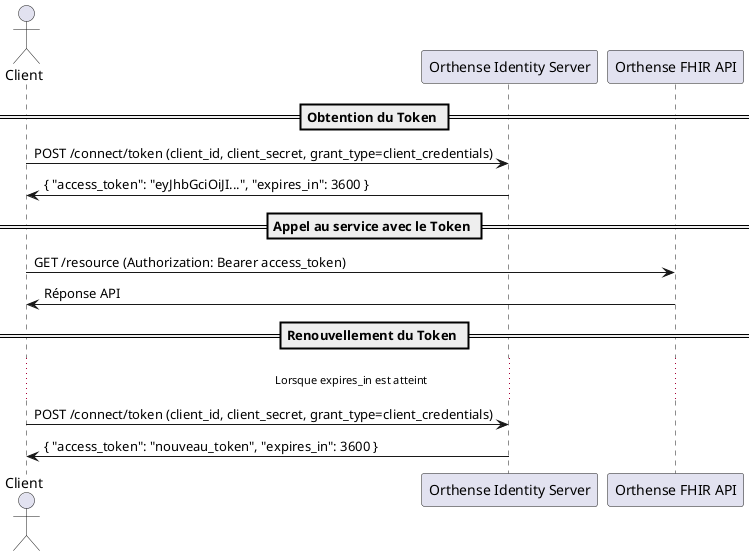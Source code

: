 @startuml
actor Client
participant "Orthense Identity Server" as AuthServer
participant "Orthense FHIR API" as Api

== Obtention du Token ==
Client -> AuthServer: POST /connect/token (client_id, client_secret, grant_type=client_credentials)
AuthServer -> Client: { "access_token": "eyJhbGciOiJI...", "expires_in": 3600 }

== Appel au service avec le Token ==
Client -> Api: GET /resource (Authorization: Bearer access_token)
Api -> Client: Réponse API

== Renouvellement du Token ==
... Lorsque expires_in est atteint ...
Client -> AuthServer: POST /connect/token (client_id, client_secret, grant_type=client_credentials)
AuthServer -> Client: { "access_token": "nouveau_token", "expires_in": 3600 }
@enduml
